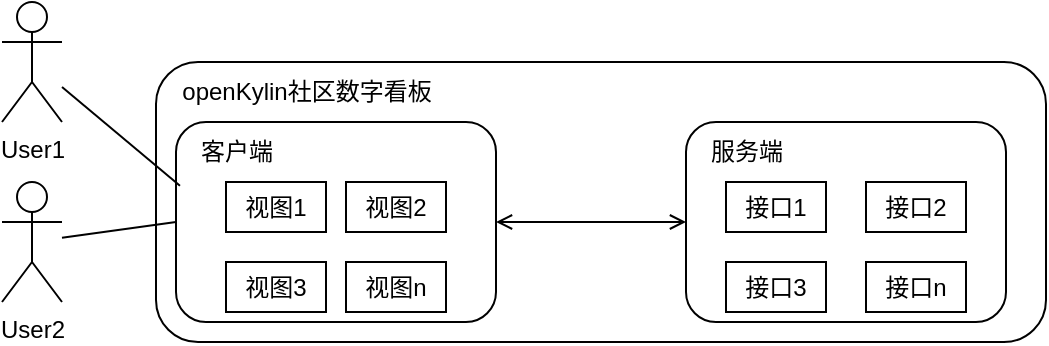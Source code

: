 <mxfile version="20.5.1" type="github">
  <diagram id="8sSg5bGt4WAy7F9c6kGh" name="第 1 页">
    <mxGraphModel dx="813" dy="427" grid="1" gridSize="10" guides="1" tooltips="1" connect="1" arrows="1" fold="1" page="1" pageScale="1" pageWidth="827" pageHeight="1169" math="0" shadow="0">
      <root>
        <mxCell id="0" />
        <mxCell id="1" parent="0" />
        <mxCell id="V1yoazFkkQqptWthM5W0-22" value="" style="rounded=1;whiteSpace=wrap;html=1;" vertex="1" parent="1">
          <mxGeometry x="195" y="190" width="445" height="140" as="geometry" />
        </mxCell>
        <mxCell id="V1yoazFkkQqptWthM5W0-13" style="rounded=0;orthogonalLoop=1;jettySize=auto;html=1;entryX=0;entryY=0.5;entryDx=0;entryDy=0;endArrow=none;endFill=0;" edge="1" parent="1" source="V1yoazFkkQqptWthM5W0-1" target="V1yoazFkkQqptWthM5W0-4">
          <mxGeometry relative="1" as="geometry" />
        </mxCell>
        <mxCell id="V1yoazFkkQqptWthM5W0-1" value="User2" style="shape=umlActor;verticalLabelPosition=bottom;verticalAlign=top;html=1;outlineConnect=0;" vertex="1" parent="1">
          <mxGeometry x="118" y="250" width="30" height="60" as="geometry" />
        </mxCell>
        <mxCell id="V1yoazFkkQqptWthM5W0-15" style="edgeStyle=none;rounded=0;orthogonalLoop=1;jettySize=auto;html=1;exitX=1;exitY=0.5;exitDx=0;exitDy=0;entryX=0;entryY=0.5;entryDx=0;entryDy=0;endArrow=open;endFill=0;startArrow=open;startFill=0;" edge="1" parent="1" source="V1yoazFkkQqptWthM5W0-4" target="V1yoazFkkQqptWthM5W0-14">
          <mxGeometry relative="1" as="geometry" />
        </mxCell>
        <mxCell id="V1yoazFkkQqptWthM5W0-4" value="" style="rounded=1;whiteSpace=wrap;html=1;" vertex="1" parent="1">
          <mxGeometry x="205" y="220" width="160" height="100" as="geometry" />
        </mxCell>
        <mxCell id="V1yoazFkkQqptWthM5W0-5" value="客户端" style="text;html=1;align=center;verticalAlign=middle;resizable=0;points=[];autosize=1;strokeColor=none;fillColor=none;" vertex="1" parent="1">
          <mxGeometry x="205" y="220" width="60" height="30" as="geometry" />
        </mxCell>
        <mxCell id="V1yoazFkkQqptWthM5W0-10" value="" style="group" vertex="1" connectable="0" parent="1">
          <mxGeometry x="230" y="250" width="110" height="65" as="geometry" />
        </mxCell>
        <mxCell id="V1yoazFkkQqptWthM5W0-6" value="视图1" style="rounded=0;whiteSpace=wrap;html=1;" vertex="1" parent="V1yoazFkkQqptWthM5W0-10">
          <mxGeometry width="50" height="25" as="geometry" />
        </mxCell>
        <mxCell id="V1yoazFkkQqptWthM5W0-7" value="视图2" style="rounded=0;whiteSpace=wrap;html=1;" vertex="1" parent="V1yoazFkkQqptWthM5W0-10">
          <mxGeometry x="60" width="50" height="25" as="geometry" />
        </mxCell>
        <mxCell id="V1yoazFkkQqptWthM5W0-8" value="视图3" style="rounded=0;whiteSpace=wrap;html=1;" vertex="1" parent="V1yoazFkkQqptWthM5W0-10">
          <mxGeometry y="40" width="50" height="25" as="geometry" />
        </mxCell>
        <mxCell id="V1yoazFkkQqptWthM5W0-9" value="视图n" style="rounded=0;whiteSpace=wrap;html=1;" vertex="1" parent="V1yoazFkkQqptWthM5W0-10">
          <mxGeometry x="60" y="40" width="50" height="25" as="geometry" />
        </mxCell>
        <mxCell id="V1yoazFkkQqptWthM5W0-14" value="" style="rounded=1;whiteSpace=wrap;html=1;" vertex="1" parent="1">
          <mxGeometry x="460" y="220" width="160" height="100" as="geometry" />
        </mxCell>
        <mxCell id="V1yoazFkkQqptWthM5W0-20" value="" style="group" vertex="1" connectable="0" parent="1">
          <mxGeometry x="480" y="250" width="120" height="65" as="geometry" />
        </mxCell>
        <mxCell id="V1yoazFkkQqptWthM5W0-16" value="接口1" style="rounded=0;whiteSpace=wrap;html=1;" vertex="1" parent="V1yoazFkkQqptWthM5W0-20">
          <mxGeometry width="50" height="25" as="geometry" />
        </mxCell>
        <mxCell id="V1yoazFkkQqptWthM5W0-17" value="接口2" style="rounded=0;whiteSpace=wrap;html=1;" vertex="1" parent="V1yoazFkkQqptWthM5W0-20">
          <mxGeometry x="70" width="50" height="25" as="geometry" />
        </mxCell>
        <mxCell id="V1yoazFkkQqptWthM5W0-18" value="接口3" style="rounded=0;whiteSpace=wrap;html=1;" vertex="1" parent="V1yoazFkkQqptWthM5W0-20">
          <mxGeometry y="40" width="50" height="25" as="geometry" />
        </mxCell>
        <mxCell id="V1yoazFkkQqptWthM5W0-19" value="接口n" style="rounded=0;whiteSpace=wrap;html=1;" vertex="1" parent="V1yoazFkkQqptWthM5W0-20">
          <mxGeometry x="70" y="40" width="50" height="25" as="geometry" />
        </mxCell>
        <mxCell id="V1yoazFkkQqptWthM5W0-21" value="服务端" style="text;html=1;align=center;verticalAlign=middle;resizable=0;points=[];autosize=1;strokeColor=none;fillColor=none;" vertex="1" parent="1">
          <mxGeometry x="460" y="220" width="60" height="30" as="geometry" />
        </mxCell>
        <mxCell id="V1yoazFkkQqptWthM5W0-23" value="openKylin社区数字看板" style="text;html=1;align=center;verticalAlign=middle;resizable=0;points=[];autosize=1;strokeColor=none;fillColor=none;" vertex="1" parent="1">
          <mxGeometry x="195" y="190" width="150" height="30" as="geometry" />
        </mxCell>
        <mxCell id="V1yoazFkkQqptWthM5W0-25" style="edgeStyle=none;rounded=0;orthogonalLoop=1;jettySize=auto;html=1;entryX=0.033;entryY=1.062;entryDx=0;entryDy=0;entryPerimeter=0;startArrow=none;startFill=0;endArrow=none;endFill=0;" edge="1" parent="1" source="V1yoazFkkQqptWthM5W0-24" target="V1yoazFkkQqptWthM5W0-5">
          <mxGeometry relative="1" as="geometry" />
        </mxCell>
        <mxCell id="V1yoazFkkQqptWthM5W0-24" value="User1" style="shape=umlActor;verticalLabelPosition=bottom;verticalAlign=top;html=1;outlineConnect=0;" vertex="1" parent="1">
          <mxGeometry x="118" y="160" width="30" height="60" as="geometry" />
        </mxCell>
      </root>
    </mxGraphModel>
  </diagram>
</mxfile>
